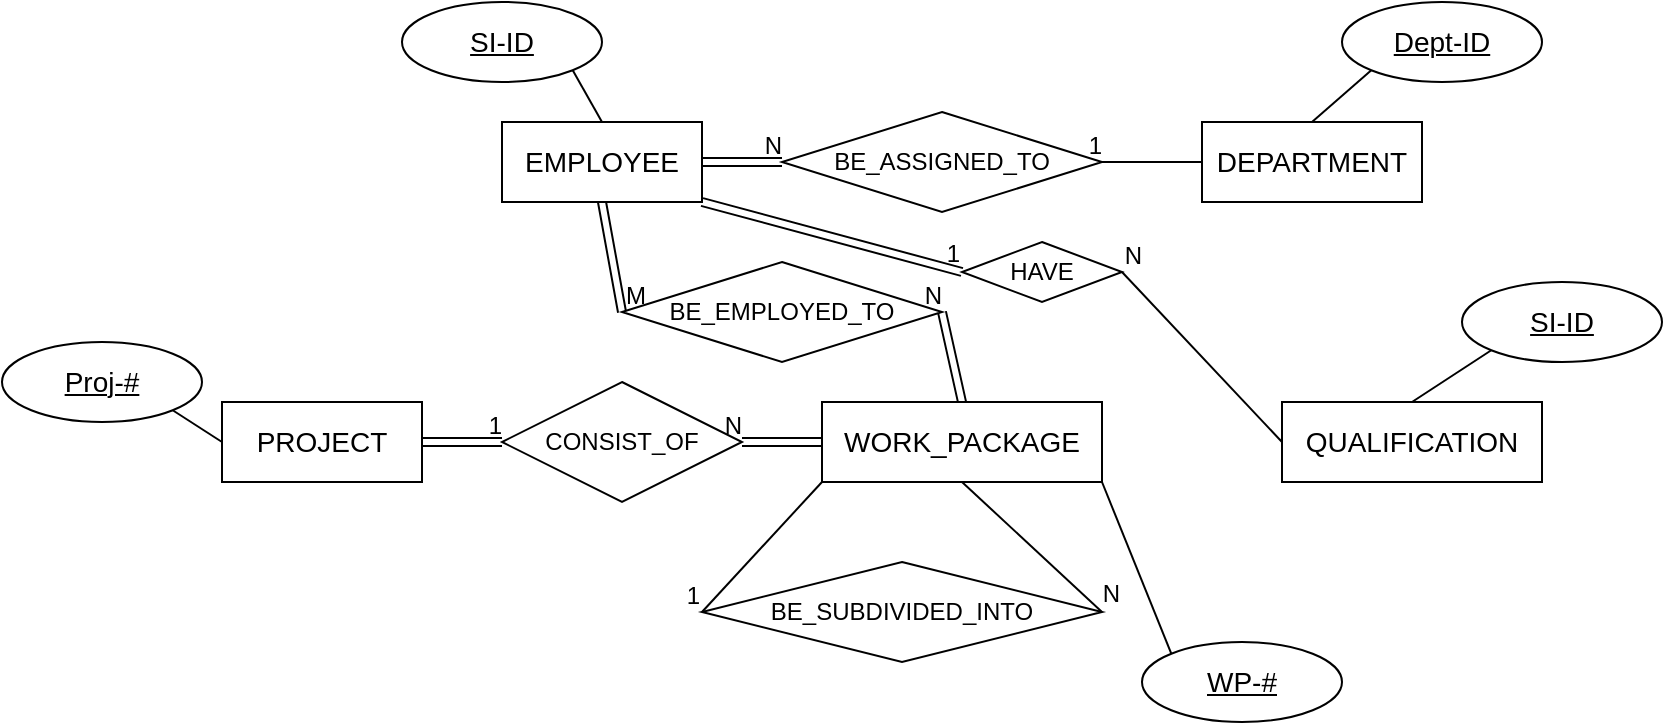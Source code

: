 <mxfile version="15.2.9" type="github">
  <diagram id="R2lEEEUBdFMjLlhIrx00" name="Page-1">
    <mxGraphModel dx="1422" dy="834" grid="1" gridSize="10" guides="1" tooltips="1" connect="1" arrows="1" fold="1" page="1" pageScale="1" pageWidth="850" pageHeight="1100" math="0" shadow="0" extFonts="Permanent Marker^https://fonts.googleapis.com/css?family=Permanent+Marker">
      <root>
        <mxCell id="0" />
        <mxCell id="1" parent="0" />
        <mxCell id="LiRoEZEVJcAlcfNundAd-1" value="&lt;font style=&quot;font-size: 14px&quot;&gt;PROJECT&lt;/font&gt;" style="whiteSpace=wrap;html=1;align=center;" vertex="1" parent="1">
          <mxGeometry x="320" y="330" width="100" height="40" as="geometry" />
        </mxCell>
        <mxCell id="LiRoEZEVJcAlcfNundAd-3" value="&lt;span style=&quot;font-size: 14px&quot;&gt;WORK_PACKAGE&lt;/span&gt;" style="whiteSpace=wrap;html=1;align=center;" vertex="1" parent="1">
          <mxGeometry x="620" y="330" width="140" height="40" as="geometry" />
        </mxCell>
        <mxCell id="LiRoEZEVJcAlcfNundAd-5" value="BE_SUBDIVIDED_INTO" style="shape=rhombus;perimeter=rhombusPerimeter;whiteSpace=wrap;html=1;align=center;" vertex="1" parent="1">
          <mxGeometry x="560" y="410" width="200" height="50" as="geometry" />
        </mxCell>
        <mxCell id="LiRoEZEVJcAlcfNundAd-6" value="&lt;font style=&quot;font-size: 14px&quot;&gt;EMPLOYEE&lt;/font&gt;" style="whiteSpace=wrap;html=1;align=center;" vertex="1" parent="1">
          <mxGeometry x="460" y="190" width="100" height="40" as="geometry" />
        </mxCell>
        <mxCell id="LiRoEZEVJcAlcfNundAd-7" value="&lt;font style=&quot;font-size: 14px&quot;&gt;QUALIFICATION&lt;/font&gt;" style="whiteSpace=wrap;html=1;align=center;" vertex="1" parent="1">
          <mxGeometry x="850" y="330" width="130" height="40" as="geometry" />
        </mxCell>
        <mxCell id="LiRoEZEVJcAlcfNundAd-8" value="&lt;font style=&quot;font-size: 14px&quot;&gt;DEPARTMENT&lt;/font&gt;" style="whiteSpace=wrap;html=1;align=center;" vertex="1" parent="1">
          <mxGeometry x="810" y="190" width="110" height="40" as="geometry" />
        </mxCell>
        <mxCell id="LiRoEZEVJcAlcfNundAd-10" value="&lt;span style=&quot;font-size: 14px&quot;&gt;Proj-#&lt;/span&gt;" style="ellipse;whiteSpace=wrap;html=1;align=center;fontStyle=4;" vertex="1" parent="1">
          <mxGeometry x="210" y="300" width="100" height="40" as="geometry" />
        </mxCell>
        <mxCell id="LiRoEZEVJcAlcfNundAd-11" value="" style="endArrow=none;html=1;rounded=0;exitX=1;exitY=1;exitDx=0;exitDy=0;entryX=0;entryY=0.5;entryDx=0;entryDy=0;" edge="1" parent="1" source="LiRoEZEVJcAlcfNundAd-10" target="LiRoEZEVJcAlcfNundAd-1">
          <mxGeometry relative="1" as="geometry">
            <mxPoint x="730" y="370" as="sourcePoint" />
            <mxPoint x="890" y="370" as="targetPoint" />
          </mxGeometry>
        </mxCell>
        <mxCell id="LiRoEZEVJcAlcfNundAd-12" value="&lt;span style=&quot;font-size: 14px&quot;&gt;WP-#&lt;/span&gt;" style="ellipse;whiteSpace=wrap;html=1;align=center;fontStyle=4;" vertex="1" parent="1">
          <mxGeometry x="780" y="450" width="100" height="40" as="geometry" />
        </mxCell>
        <mxCell id="LiRoEZEVJcAlcfNundAd-13" value="" style="endArrow=none;html=1;rounded=0;entryX=0;entryY=0;entryDx=0;entryDy=0;exitX=1;exitY=1;exitDx=0;exitDy=0;" edge="1" parent="1" source="LiRoEZEVJcAlcfNundAd-3" target="LiRoEZEVJcAlcfNundAd-12">
          <mxGeometry relative="1" as="geometry">
            <mxPoint x="720" y="410" as="sourcePoint" />
            <mxPoint x="370" y="390" as="targetPoint" />
          </mxGeometry>
        </mxCell>
        <mxCell id="LiRoEZEVJcAlcfNundAd-14" value="CONSIST_OF" style="shape=rhombus;perimeter=rhombusPerimeter;whiteSpace=wrap;html=1;align=center;" vertex="1" parent="1">
          <mxGeometry x="460" y="320" width="120" height="60" as="geometry" />
        </mxCell>
        <mxCell id="LiRoEZEVJcAlcfNundAd-15" value="" style="shape=link;html=1;rounded=0;exitX=1;exitY=0.5;exitDx=0;exitDy=0;entryX=0;entryY=0.5;entryDx=0;entryDy=0;" edge="1" parent="1" source="LiRoEZEVJcAlcfNundAd-1" target="LiRoEZEVJcAlcfNundAd-14">
          <mxGeometry relative="1" as="geometry">
            <mxPoint x="730" y="410" as="sourcePoint" />
            <mxPoint x="890" y="410" as="targetPoint" />
          </mxGeometry>
        </mxCell>
        <mxCell id="LiRoEZEVJcAlcfNundAd-16" value="1" style="resizable=0;html=1;align=right;verticalAlign=bottom;" connectable="0" vertex="1" parent="LiRoEZEVJcAlcfNundAd-15">
          <mxGeometry x="1" relative="1" as="geometry" />
        </mxCell>
        <mxCell id="LiRoEZEVJcAlcfNundAd-17" value="" style="shape=link;html=1;rounded=0;entryX=1;entryY=0.5;entryDx=0;entryDy=0;exitX=0;exitY=0.5;exitDx=0;exitDy=0;" edge="1" parent="1" source="LiRoEZEVJcAlcfNundAd-3" target="LiRoEZEVJcAlcfNundAd-14">
          <mxGeometry relative="1" as="geometry">
            <mxPoint x="930" y="410" as="sourcePoint" />
            <mxPoint x="1090" y="410" as="targetPoint" />
          </mxGeometry>
        </mxCell>
        <mxCell id="LiRoEZEVJcAlcfNundAd-18" value="N" style="resizable=0;html=1;align=right;verticalAlign=bottom;" connectable="0" vertex="1" parent="LiRoEZEVJcAlcfNundAd-17">
          <mxGeometry x="1" relative="1" as="geometry" />
        </mxCell>
        <mxCell id="LiRoEZEVJcAlcfNundAd-19" value="" style="endArrow=none;html=1;rounded=0;exitX=0;exitY=1;exitDx=0;exitDy=0;entryX=0;entryY=0.5;entryDx=0;entryDy=0;" edge="1" parent="1" source="LiRoEZEVJcAlcfNundAd-3" target="LiRoEZEVJcAlcfNundAd-5">
          <mxGeometry relative="1" as="geometry">
            <mxPoint x="760" y="440" as="sourcePoint" />
            <mxPoint x="920" y="440" as="targetPoint" />
          </mxGeometry>
        </mxCell>
        <mxCell id="LiRoEZEVJcAlcfNundAd-20" value="1" style="resizable=0;html=1;align=right;verticalAlign=bottom;" connectable="0" vertex="1" parent="LiRoEZEVJcAlcfNundAd-19">
          <mxGeometry x="1" relative="1" as="geometry" />
        </mxCell>
        <mxCell id="LiRoEZEVJcAlcfNundAd-21" value="" style="endArrow=none;html=1;rounded=0;entryX=1;entryY=0.5;entryDx=0;entryDy=0;exitX=0.5;exitY=1;exitDx=0;exitDy=0;" edge="1" parent="1" source="LiRoEZEVJcAlcfNundAd-3" target="LiRoEZEVJcAlcfNundAd-5">
          <mxGeometry relative="1" as="geometry">
            <mxPoint x="960" y="410" as="sourcePoint" />
            <mxPoint x="1120" y="410" as="targetPoint" />
          </mxGeometry>
        </mxCell>
        <mxCell id="LiRoEZEVJcAlcfNundAd-22" value="N" style="resizable=0;html=1;align=right;verticalAlign=bottom;" connectable="0" vertex="1" parent="LiRoEZEVJcAlcfNundAd-21">
          <mxGeometry x="1" relative="1" as="geometry">
            <mxPoint x="10" as="offset" />
          </mxGeometry>
        </mxCell>
        <mxCell id="LiRoEZEVJcAlcfNundAd-23" value="&lt;span style=&quot;font-size: 14px&quot;&gt;SI-ID&lt;/span&gt;" style="ellipse;whiteSpace=wrap;html=1;align=center;fontStyle=4;" vertex="1" parent="1">
          <mxGeometry x="410" y="130" width="100" height="40" as="geometry" />
        </mxCell>
        <mxCell id="LiRoEZEVJcAlcfNundAd-24" value="" style="endArrow=none;html=1;rounded=0;exitX=1;exitY=1;exitDx=0;exitDy=0;entryX=0.5;entryY=0;entryDx=0;entryDy=0;" edge="1" parent="1" source="LiRoEZEVJcAlcfNundAd-23" target="LiRoEZEVJcAlcfNundAd-6">
          <mxGeometry relative="1" as="geometry">
            <mxPoint x="305.355" y="344.142" as="sourcePoint" />
            <mxPoint x="330" y="360" as="targetPoint" />
          </mxGeometry>
        </mxCell>
        <mxCell id="LiRoEZEVJcAlcfNundAd-26" value="BE_EMPLOYED_TO" style="shape=rhombus;perimeter=rhombusPerimeter;whiteSpace=wrap;html=1;align=center;" vertex="1" parent="1">
          <mxGeometry x="520" y="260" width="160" height="50" as="geometry" />
        </mxCell>
        <mxCell id="LiRoEZEVJcAlcfNundAd-27" value="" style="shape=link;html=1;rounded=0;entryX=0.5;entryY=1;entryDx=0;entryDy=0;exitX=0;exitY=0.5;exitDx=0;exitDy=0;" edge="1" parent="1" source="LiRoEZEVJcAlcfNundAd-26" target="LiRoEZEVJcAlcfNundAd-6">
          <mxGeometry relative="1" as="geometry">
            <mxPoint x="670" y="370" as="sourcePoint" />
            <mxPoint x="830" y="370" as="targetPoint" />
          </mxGeometry>
        </mxCell>
        <mxCell id="LiRoEZEVJcAlcfNundAd-28" value="M" style="resizable=0;html=1;align=left;verticalAlign=bottom;" connectable="0" vertex="1" parent="LiRoEZEVJcAlcfNundAd-27">
          <mxGeometry x="-1" relative="1" as="geometry" />
        </mxCell>
        <mxCell id="LiRoEZEVJcAlcfNundAd-30" value="" style="shape=link;html=1;rounded=0;entryX=1;entryY=0.5;entryDx=0;entryDy=0;exitX=0.5;exitY=0;exitDx=0;exitDy=0;" edge="1" parent="1" source="LiRoEZEVJcAlcfNundAd-3" target="LiRoEZEVJcAlcfNundAd-26">
          <mxGeometry relative="1" as="geometry">
            <mxPoint x="810" y="360" as="sourcePoint" />
            <mxPoint x="970" y="360" as="targetPoint" />
          </mxGeometry>
        </mxCell>
        <mxCell id="LiRoEZEVJcAlcfNundAd-31" value="N" style="resizable=0;html=1;align=right;verticalAlign=bottom;" connectable="0" vertex="1" parent="LiRoEZEVJcAlcfNundAd-30">
          <mxGeometry x="1" relative="1" as="geometry" />
        </mxCell>
        <mxCell id="LiRoEZEVJcAlcfNundAd-32" value="&lt;span style=&quot;font-size: 14px&quot;&gt;SI-ID&lt;/span&gt;" style="ellipse;whiteSpace=wrap;html=1;align=center;fontStyle=4;" vertex="1" parent="1">
          <mxGeometry x="940" y="270" width="100" height="40" as="geometry" />
        </mxCell>
        <mxCell id="LiRoEZEVJcAlcfNundAd-33" value="" style="endArrow=none;html=1;rounded=0;exitX=0;exitY=1;exitDx=0;exitDy=0;entryX=0.5;entryY=0;entryDx=0;entryDy=0;" edge="1" parent="1" source="LiRoEZEVJcAlcfNundAd-32" target="LiRoEZEVJcAlcfNundAd-7">
          <mxGeometry relative="1" as="geometry">
            <mxPoint x="465.233" y="194.191" as="sourcePoint" />
            <mxPoint x="490" y="230" as="targetPoint" />
          </mxGeometry>
        </mxCell>
        <mxCell id="LiRoEZEVJcAlcfNundAd-34" value="HAVE" style="shape=rhombus;perimeter=rhombusPerimeter;whiteSpace=wrap;html=1;align=center;" vertex="1" parent="1">
          <mxGeometry x="690" y="250" width="80" height="30" as="geometry" />
        </mxCell>
        <mxCell id="LiRoEZEVJcAlcfNundAd-35" value="" style="shape=link;html=1;rounded=0;exitX=1;exitY=1;exitDx=0;exitDy=0;entryX=0;entryY=0.5;entryDx=0;entryDy=0;" edge="1" parent="1" source="LiRoEZEVJcAlcfNundAd-6" target="LiRoEZEVJcAlcfNundAd-34">
          <mxGeometry relative="1" as="geometry">
            <mxPoint x="430" y="360" as="sourcePoint" />
            <mxPoint x="470" y="360" as="targetPoint" />
          </mxGeometry>
        </mxCell>
        <mxCell id="LiRoEZEVJcAlcfNundAd-36" value="1" style="resizable=0;html=1;align=right;verticalAlign=bottom;" connectable="0" vertex="1" parent="LiRoEZEVJcAlcfNundAd-35">
          <mxGeometry x="1" relative="1" as="geometry" />
        </mxCell>
        <mxCell id="LiRoEZEVJcAlcfNundAd-39" value="" style="endArrow=none;html=1;rounded=0;entryX=1;entryY=0.5;entryDx=0;entryDy=0;exitX=0;exitY=0.5;exitDx=0;exitDy=0;" edge="1" parent="1" source="LiRoEZEVJcAlcfNundAd-7" target="LiRoEZEVJcAlcfNundAd-34">
          <mxGeometry relative="1" as="geometry">
            <mxPoint x="700" y="380" as="sourcePoint" />
            <mxPoint x="770" y="445" as="targetPoint" />
          </mxGeometry>
        </mxCell>
        <mxCell id="LiRoEZEVJcAlcfNundAd-40" value="N" style="resizable=0;html=1;align=right;verticalAlign=bottom;" connectable="0" vertex="1" parent="LiRoEZEVJcAlcfNundAd-39">
          <mxGeometry x="1" relative="1" as="geometry">
            <mxPoint x="10" as="offset" />
          </mxGeometry>
        </mxCell>
        <mxCell id="LiRoEZEVJcAlcfNundAd-41" value="&lt;span style=&quot;font-size: 14px&quot;&gt;Dept-ID&lt;/span&gt;" style="ellipse;whiteSpace=wrap;html=1;align=center;fontStyle=4;" vertex="1" parent="1">
          <mxGeometry x="880" y="130" width="100" height="40" as="geometry" />
        </mxCell>
        <mxCell id="LiRoEZEVJcAlcfNundAd-42" value="" style="endArrow=none;html=1;rounded=0;entryX=0;entryY=1;entryDx=0;entryDy=0;exitX=0.5;exitY=0;exitDx=0;exitDy=0;" edge="1" parent="1" source="LiRoEZEVJcAlcfNundAd-8" target="LiRoEZEVJcAlcfNundAd-41">
          <mxGeometry relative="1" as="geometry">
            <mxPoint x="990" y="440" as="sourcePoint" />
            <mxPoint x="1150" y="440" as="targetPoint" />
          </mxGeometry>
        </mxCell>
        <mxCell id="LiRoEZEVJcAlcfNundAd-43" value="BE_ASSIGNED_TO" style="shape=rhombus;perimeter=rhombusPerimeter;whiteSpace=wrap;html=1;align=center;" vertex="1" parent="1">
          <mxGeometry x="600" y="185" width="160" height="50" as="geometry" />
        </mxCell>
        <mxCell id="LiRoEZEVJcAlcfNundAd-46" value="" style="shape=link;html=1;rounded=0;entryX=0;entryY=0.5;entryDx=0;entryDy=0;exitX=1;exitY=0.5;exitDx=0;exitDy=0;" edge="1" parent="1" source="LiRoEZEVJcAlcfNundAd-6" target="LiRoEZEVJcAlcfNundAd-43">
          <mxGeometry relative="1" as="geometry">
            <mxPoint x="630" y="360" as="sourcePoint" />
            <mxPoint x="590" y="360" as="targetPoint" />
          </mxGeometry>
        </mxCell>
        <mxCell id="LiRoEZEVJcAlcfNundAd-47" value="N" style="resizable=0;html=1;align=right;verticalAlign=bottom;" connectable="0" vertex="1" parent="LiRoEZEVJcAlcfNundAd-46">
          <mxGeometry x="1" relative="1" as="geometry" />
        </mxCell>
        <mxCell id="LiRoEZEVJcAlcfNundAd-48" value="" style="endArrow=none;html=1;rounded=0;entryX=1;entryY=0.5;entryDx=0;entryDy=0;exitX=0;exitY=0.5;exitDx=0;exitDy=0;" edge="1" parent="1" source="LiRoEZEVJcAlcfNundAd-8" target="LiRoEZEVJcAlcfNundAd-43">
          <mxGeometry relative="1" as="geometry">
            <mxPoint x="880" y="260" as="sourcePoint" />
            <mxPoint x="1040" y="260" as="targetPoint" />
          </mxGeometry>
        </mxCell>
        <mxCell id="LiRoEZEVJcAlcfNundAd-49" value="1" style="resizable=0;html=1;align=right;verticalAlign=bottom;" connectable="0" vertex="1" parent="LiRoEZEVJcAlcfNundAd-48">
          <mxGeometry x="1" relative="1" as="geometry" />
        </mxCell>
      </root>
    </mxGraphModel>
  </diagram>
</mxfile>
